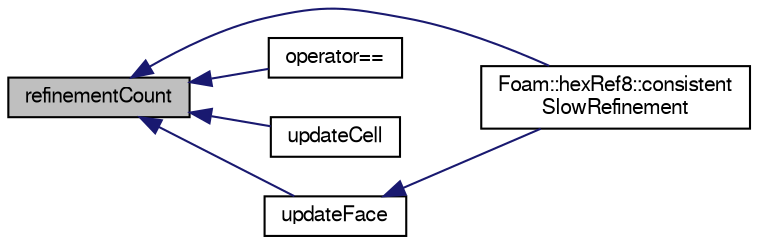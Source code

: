 digraph "refinementCount"
{
  bgcolor="transparent";
  edge [fontname="FreeSans",fontsize="10",labelfontname="FreeSans",labelfontsize="10"];
  node [fontname="FreeSans",fontsize="10",shape=record];
  rankdir="LR";
  Node1 [label="refinementCount",height=0.2,width=0.4,color="black", fillcolor="grey75", style="filled" fontcolor="black"];
  Node1 -> Node2 [dir="back",color="midnightblue",fontsize="10",style="solid",fontname="FreeSans"];
  Node2 [label="Foam::hexRef8::consistent\lSlowRefinement",height=0.2,width=0.4,color="black",URL="$a00980.html#aeb54557fb67f4384c1d524d031d65e71",tooltip="Like consistentRefinement but slower: "];
  Node1 -> Node3 [dir="back",color="midnightblue",fontsize="10",style="solid",fontname="FreeSans"];
  Node3 [label="operator==",height=0.2,width=0.4,color="black",URL="$a02048.html#abbc05d850d5cf78cdb64a301cfce4c2a"];
  Node1 -> Node4 [dir="back",color="midnightblue",fontsize="10",style="solid",fontname="FreeSans"];
  Node4 [label="updateCell",height=0.2,width=0.4,color="black",URL="$a02048.html#a2a0853faba483444954ad0530cc2a717",tooltip="Influence of neighbouring face. "];
  Node1 -> Node5 [dir="back",color="midnightblue",fontsize="10",style="solid",fontname="FreeSans"];
  Node5 [label="updateFace",height=0.2,width=0.4,color="black",URL="$a02048.html#a98757cb1277a9166cd8d419a245fb1b6",tooltip="Influence of neighbouring cell. "];
  Node5 -> Node2 [dir="back",color="midnightblue",fontsize="10",style="solid",fontname="FreeSans"];
}
